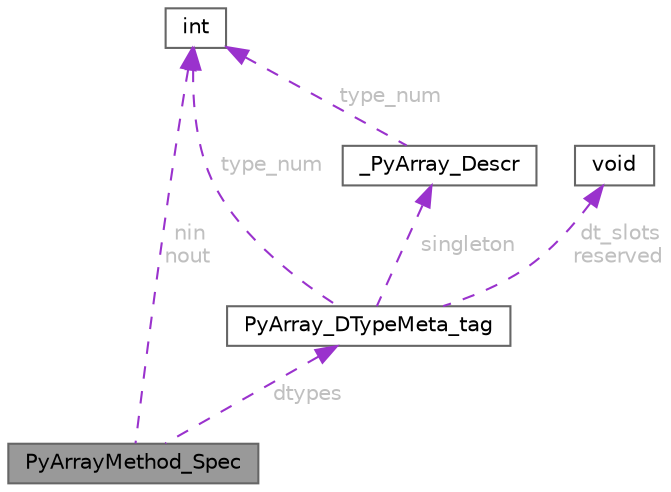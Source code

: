 digraph "PyArrayMethod_Spec"
{
 // LATEX_PDF_SIZE
  bgcolor="transparent";
  edge [fontname=Helvetica,fontsize=10,labelfontname=Helvetica,labelfontsize=10];
  node [fontname=Helvetica,fontsize=10,shape=box,height=0.2,width=0.4];
  Node1 [id="Node000001",label="PyArrayMethod_Spec",height=0.2,width=0.4,color="gray40", fillcolor="grey60", style="filled", fontcolor="black",tooltip=" "];
  Node2 -> Node1 [id="edge7_Node000001_Node000002",dir="back",color="darkorchid3",style="dashed",tooltip=" ",label=" nin\nnout",fontcolor="grey" ];
  Node2 [id="Node000002",label="int",height=0.2,width=0.4,color="gray40", fillcolor="white", style="filled",tooltip=" "];
  Node3 -> Node1 [id="edge8_Node000001_Node000003",dir="back",color="darkorchid3",style="dashed",tooltip=" ",label=" dtypes",fontcolor="grey" ];
  Node3 [id="Node000003",label="PyArray_DTypeMeta_tag",height=0.2,width=0.4,color="gray40", fillcolor="white", style="filled",URL="$structPyArray__DTypeMeta__tag.html",tooltip=" "];
  Node4 -> Node3 [id="edge9_Node000003_Node000004",dir="back",color="darkorchid3",style="dashed",tooltip=" ",label=" singleton",fontcolor="grey" ];
  Node4 [id="Node000004",label="_PyArray_Descr",height=0.2,width=0.4,color="gray40", fillcolor="white", style="filled",URL="$struct__PyArray__Descr.html",tooltip=" "];
  Node2 -> Node4 [id="edge10_Node000004_Node000002",dir="back",color="darkorchid3",style="dashed",tooltip=" ",label=" type_num",fontcolor="grey" ];
  Node2 -> Node3 [id="edge11_Node000003_Node000002",dir="back",color="darkorchid3",style="dashed",tooltip=" ",label=" type_num",fontcolor="grey" ];
  Node5 -> Node3 [id="edge12_Node000003_Node000005",dir="back",color="darkorchid3",style="dashed",tooltip=" ",label=" dt_slots\nreserved",fontcolor="grey" ];
  Node5 [id="Node000005",label="void",height=0.2,width=0.4,color="gray40", fillcolor="white", style="filled",tooltip=" "];
}
